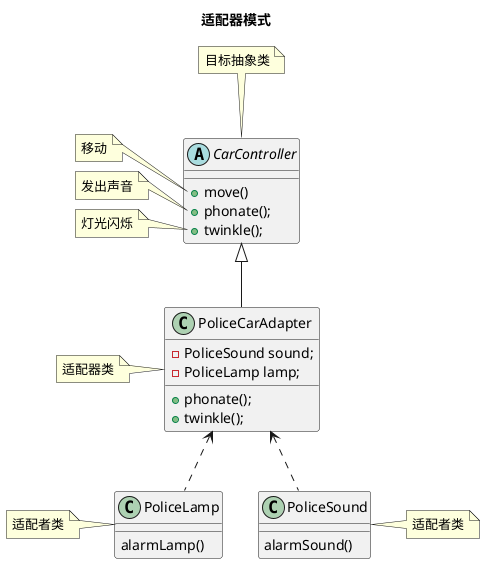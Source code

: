 @startuml
'https://plantuml.com/class-diagram

title 适配器模式

abstract class CarController {
	+ move()
	+ phonate();
	+ twinkle();
}

note top of CarController: 目标抽象类

note left of CarController::"move()"
     移动
end note
note left of CarController::"phonate()"
     发出声音
end note
note left of CarController::"twinkle()"
     灯光闪烁
end note

class PoliceSound{
    alarmSound()
}
note right of PoliceSound: 适配者类
class PoliceLamp{
    alarmLamp()
}
note left of PoliceLamp: 适配者类

class PoliceCarAdapter extends CarController{
    - PoliceSound sound;
    - PoliceLamp lamp;
    + phonate();
    + twinkle();
}
note left of PoliceCarAdapter: 适配器类

PoliceCarAdapter <.. PoliceSound
PoliceCarAdapter <.. PoliceLamp

@enduml
